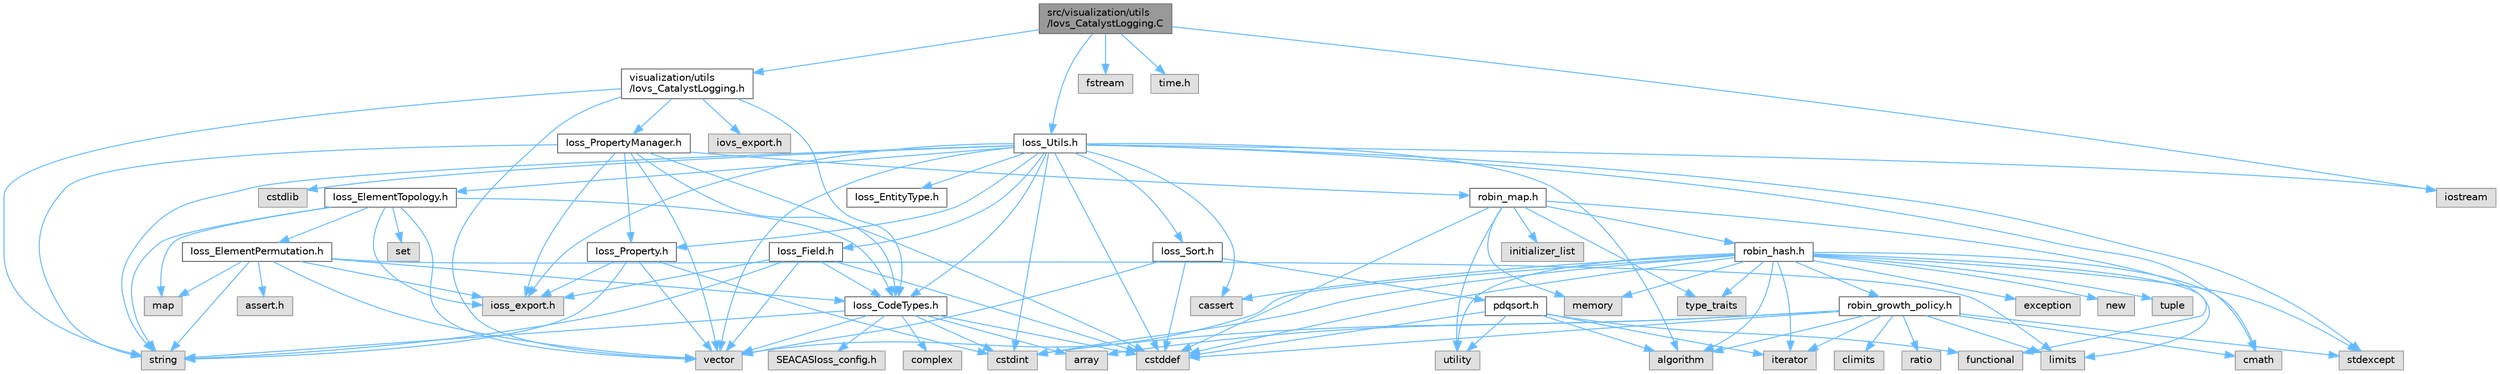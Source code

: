 digraph "src/visualization/utils/Iovs_CatalystLogging.C"
{
 // INTERACTIVE_SVG=YES
 // LATEX_PDF_SIZE
  bgcolor="transparent";
  edge [fontname=Helvetica,fontsize=10,labelfontname=Helvetica,labelfontsize=10];
  node [fontname=Helvetica,fontsize=10,shape=box,height=0.2,width=0.4];
  Node1 [id="Node000001",label="src/visualization/utils\l/Iovs_CatalystLogging.C",height=0.2,width=0.4,color="gray40", fillcolor="grey60", style="filled", fontcolor="black",tooltip=" "];
  Node1 -> Node2 [id="edge1_Node000001_Node000002",color="steelblue1",style="solid",tooltip=" "];
  Node2 [id="Node000002",label="Ioss_Utils.h",height=0.2,width=0.4,color="grey40", fillcolor="white", style="filled",URL="$Ioss__Utils_8h.html",tooltip=" "];
  Node2 -> Node3 [id="edge2_Node000002_Node000003",color="steelblue1",style="solid",tooltip=" "];
  Node3 [id="Node000003",label="ioss_export.h",height=0.2,width=0.4,color="grey60", fillcolor="#E0E0E0", style="filled",tooltip=" "];
  Node2 -> Node4 [id="edge3_Node000002_Node000004",color="steelblue1",style="solid",tooltip=" "];
  Node4 [id="Node000004",label="Ioss_CodeTypes.h",height=0.2,width=0.4,color="grey40", fillcolor="white", style="filled",URL="$Ioss__CodeTypes_8h.html",tooltip=" "];
  Node4 -> Node5 [id="edge4_Node000004_Node000005",color="steelblue1",style="solid",tooltip=" "];
  Node5 [id="Node000005",label="array",height=0.2,width=0.4,color="grey60", fillcolor="#E0E0E0", style="filled",tooltip=" "];
  Node4 -> Node6 [id="edge5_Node000004_Node000006",color="steelblue1",style="solid",tooltip=" "];
  Node6 [id="Node000006",label="cstddef",height=0.2,width=0.4,color="grey60", fillcolor="#E0E0E0", style="filled",tooltip=" "];
  Node4 -> Node7 [id="edge6_Node000004_Node000007",color="steelblue1",style="solid",tooltip=" "];
  Node7 [id="Node000007",label="cstdint",height=0.2,width=0.4,color="grey60", fillcolor="#E0E0E0", style="filled",tooltip=" "];
  Node4 -> Node8 [id="edge7_Node000004_Node000008",color="steelblue1",style="solid",tooltip=" "];
  Node8 [id="Node000008",label="string",height=0.2,width=0.4,color="grey60", fillcolor="#E0E0E0", style="filled",tooltip=" "];
  Node4 -> Node9 [id="edge8_Node000004_Node000009",color="steelblue1",style="solid",tooltip=" "];
  Node9 [id="Node000009",label="vector",height=0.2,width=0.4,color="grey60", fillcolor="#E0E0E0", style="filled",tooltip=" "];
  Node4 -> Node10 [id="edge9_Node000004_Node000010",color="steelblue1",style="solid",tooltip=" "];
  Node10 [id="Node000010",label="SEACASIoss_config.h",height=0.2,width=0.4,color="grey60", fillcolor="#E0E0E0", style="filled",tooltip=" "];
  Node4 -> Node11 [id="edge10_Node000004_Node000011",color="steelblue1",style="solid",tooltip=" "];
  Node11 [id="Node000011",label="complex",height=0.2,width=0.4,color="grey60", fillcolor="#E0E0E0", style="filled",tooltip=" "];
  Node2 -> Node12 [id="edge11_Node000002_Node000012",color="steelblue1",style="solid",tooltip=" "];
  Node12 [id="Node000012",label="Ioss_ElementTopology.h",height=0.2,width=0.4,color="grey40", fillcolor="white", style="filled",URL="$Ioss__ElementTopology_8h.html",tooltip=" "];
  Node12 -> Node3 [id="edge12_Node000012_Node000003",color="steelblue1",style="solid",tooltip=" "];
  Node12 -> Node4 [id="edge13_Node000012_Node000004",color="steelblue1",style="solid",tooltip=" "];
  Node12 -> Node13 [id="edge14_Node000012_Node000013",color="steelblue1",style="solid",tooltip=" "];
  Node13 [id="Node000013",label="Ioss_ElementPermutation.h",height=0.2,width=0.4,color="grey40", fillcolor="white", style="filled",URL="$Ioss__ElementPermutation_8h.html",tooltip=" "];
  Node13 -> Node3 [id="edge15_Node000013_Node000003",color="steelblue1",style="solid",tooltip=" "];
  Node13 -> Node4 [id="edge16_Node000013_Node000004",color="steelblue1",style="solid",tooltip=" "];
  Node13 -> Node14 [id="edge17_Node000013_Node000014",color="steelblue1",style="solid",tooltip=" "];
  Node14 [id="Node000014",label="assert.h",height=0.2,width=0.4,color="grey60", fillcolor="#E0E0E0", style="filled",tooltip=" "];
  Node13 -> Node15 [id="edge18_Node000013_Node000015",color="steelblue1",style="solid",tooltip=" "];
  Node15 [id="Node000015",label="limits",height=0.2,width=0.4,color="grey60", fillcolor="#E0E0E0", style="filled",tooltip=" "];
  Node13 -> Node16 [id="edge19_Node000013_Node000016",color="steelblue1",style="solid",tooltip=" "];
  Node16 [id="Node000016",label="map",height=0.2,width=0.4,color="grey60", fillcolor="#E0E0E0", style="filled",tooltip=" "];
  Node13 -> Node8 [id="edge20_Node000013_Node000008",color="steelblue1",style="solid",tooltip=" "];
  Node13 -> Node9 [id="edge21_Node000013_Node000009",color="steelblue1",style="solid",tooltip=" "];
  Node12 -> Node16 [id="edge22_Node000012_Node000016",color="steelblue1",style="solid",tooltip=" "];
  Node12 -> Node17 [id="edge23_Node000012_Node000017",color="steelblue1",style="solid",tooltip=" "];
  Node17 [id="Node000017",label="set",height=0.2,width=0.4,color="grey60", fillcolor="#E0E0E0", style="filled",tooltip=" "];
  Node12 -> Node8 [id="edge24_Node000012_Node000008",color="steelblue1",style="solid",tooltip=" "];
  Node12 -> Node9 [id="edge25_Node000012_Node000009",color="steelblue1",style="solid",tooltip=" "];
  Node2 -> Node18 [id="edge26_Node000002_Node000018",color="steelblue1",style="solid",tooltip=" "];
  Node18 [id="Node000018",label="Ioss_EntityType.h",height=0.2,width=0.4,color="grey40", fillcolor="white", style="filled",URL="$Ioss__EntityType_8h.html",tooltip=" "];
  Node2 -> Node19 [id="edge27_Node000002_Node000019",color="steelblue1",style="solid",tooltip=" "];
  Node19 [id="Node000019",label="Ioss_Field.h",height=0.2,width=0.4,color="grey40", fillcolor="white", style="filled",URL="$Ioss__Field_8h.html",tooltip=" "];
  Node19 -> Node3 [id="edge28_Node000019_Node000003",color="steelblue1",style="solid",tooltip=" "];
  Node19 -> Node4 [id="edge29_Node000019_Node000004",color="steelblue1",style="solid",tooltip=" "];
  Node19 -> Node6 [id="edge30_Node000019_Node000006",color="steelblue1",style="solid",tooltip=" "];
  Node19 -> Node8 [id="edge31_Node000019_Node000008",color="steelblue1",style="solid",tooltip=" "];
  Node19 -> Node9 [id="edge32_Node000019_Node000009",color="steelblue1",style="solid",tooltip=" "];
  Node2 -> Node20 [id="edge33_Node000002_Node000020",color="steelblue1",style="solid",tooltip=" "];
  Node20 [id="Node000020",label="Ioss_Property.h",height=0.2,width=0.4,color="grey40", fillcolor="white", style="filled",URL="$Ioss__Property_8h.html",tooltip=" "];
  Node20 -> Node3 [id="edge34_Node000020_Node000003",color="steelblue1",style="solid",tooltip=" "];
  Node20 -> Node7 [id="edge35_Node000020_Node000007",color="steelblue1",style="solid",tooltip=" "];
  Node20 -> Node8 [id="edge36_Node000020_Node000008",color="steelblue1",style="solid",tooltip=" "];
  Node20 -> Node9 [id="edge37_Node000020_Node000009",color="steelblue1",style="solid",tooltip=" "];
  Node2 -> Node21 [id="edge38_Node000002_Node000021",color="steelblue1",style="solid",tooltip=" "];
  Node21 [id="Node000021",label="Ioss_Sort.h",height=0.2,width=0.4,color="grey40", fillcolor="white", style="filled",URL="$Ioss__Sort_8h.html",tooltip=" "];
  Node21 -> Node22 [id="edge39_Node000021_Node000022",color="steelblue1",style="solid",tooltip=" "];
  Node22 [id="Node000022",label="pdqsort.h",height=0.2,width=0.4,color="grey40", fillcolor="white", style="filled",URL="$pdqsort_8h.html",tooltip=" "];
  Node22 -> Node23 [id="edge40_Node000022_Node000023",color="steelblue1",style="solid",tooltip=" "];
  Node23 [id="Node000023",label="algorithm",height=0.2,width=0.4,color="grey60", fillcolor="#E0E0E0", style="filled",tooltip=" "];
  Node22 -> Node6 [id="edge41_Node000022_Node000006",color="steelblue1",style="solid",tooltip=" "];
  Node22 -> Node24 [id="edge42_Node000022_Node000024",color="steelblue1",style="solid",tooltip=" "];
  Node24 [id="Node000024",label="functional",height=0.2,width=0.4,color="grey60", fillcolor="#E0E0E0", style="filled",tooltip=" "];
  Node22 -> Node25 [id="edge43_Node000022_Node000025",color="steelblue1",style="solid",tooltip=" "];
  Node25 [id="Node000025",label="iterator",height=0.2,width=0.4,color="grey60", fillcolor="#E0E0E0", style="filled",tooltip=" "];
  Node22 -> Node26 [id="edge44_Node000022_Node000026",color="steelblue1",style="solid",tooltip=" "];
  Node26 [id="Node000026",label="utility",height=0.2,width=0.4,color="grey60", fillcolor="#E0E0E0", style="filled",tooltip=" "];
  Node21 -> Node6 [id="edge45_Node000021_Node000006",color="steelblue1",style="solid",tooltip=" "];
  Node21 -> Node9 [id="edge46_Node000021_Node000009",color="steelblue1",style="solid",tooltip=" "];
  Node2 -> Node23 [id="edge47_Node000002_Node000023",color="steelblue1",style="solid",tooltip=" "];
  Node2 -> Node27 [id="edge48_Node000002_Node000027",color="steelblue1",style="solid",tooltip=" "];
  Node27 [id="Node000027",label="cassert",height=0.2,width=0.4,color="grey60", fillcolor="#E0E0E0", style="filled",tooltip=" "];
  Node2 -> Node28 [id="edge49_Node000002_Node000028",color="steelblue1",style="solid",tooltip=" "];
  Node28 [id="Node000028",label="cmath",height=0.2,width=0.4,color="grey60", fillcolor="#E0E0E0", style="filled",tooltip=" "];
  Node2 -> Node6 [id="edge50_Node000002_Node000006",color="steelblue1",style="solid",tooltip=" "];
  Node2 -> Node7 [id="edge51_Node000002_Node000007",color="steelblue1",style="solid",tooltip=" "];
  Node2 -> Node29 [id="edge52_Node000002_Node000029",color="steelblue1",style="solid",tooltip=" "];
  Node29 [id="Node000029",label="cstdlib",height=0.2,width=0.4,color="grey60", fillcolor="#E0E0E0", style="filled",tooltip=" "];
  Node2 -> Node30 [id="edge53_Node000002_Node000030",color="steelblue1",style="solid",tooltip=" "];
  Node30 [id="Node000030",label="iostream",height=0.2,width=0.4,color="grey60", fillcolor="#E0E0E0", style="filled",tooltip=" "];
  Node2 -> Node31 [id="edge54_Node000002_Node000031",color="steelblue1",style="solid",tooltip=" "];
  Node31 [id="Node000031",label="stdexcept",height=0.2,width=0.4,color="grey60", fillcolor="#E0E0E0", style="filled",tooltip=" "];
  Node2 -> Node8 [id="edge55_Node000002_Node000008",color="steelblue1",style="solid",tooltip=" "];
  Node2 -> Node9 [id="edge56_Node000002_Node000009",color="steelblue1",style="solid",tooltip=" "];
  Node1 -> Node32 [id="edge57_Node000001_Node000032",color="steelblue1",style="solid",tooltip=" "];
  Node32 [id="Node000032",label="fstream",height=0.2,width=0.4,color="grey60", fillcolor="#E0E0E0", style="filled",tooltip=" "];
  Node1 -> Node30 [id="edge58_Node000001_Node000030",color="steelblue1",style="solid",tooltip=" "];
  Node1 -> Node33 [id="edge59_Node000001_Node000033",color="steelblue1",style="solid",tooltip=" "];
  Node33 [id="Node000033",label="time.h",height=0.2,width=0.4,color="grey60", fillcolor="#E0E0E0", style="filled",tooltip=" "];
  Node1 -> Node34 [id="edge60_Node000001_Node000034",color="steelblue1",style="solid",tooltip=" "];
  Node34 [id="Node000034",label="visualization/utils\l/Iovs_CatalystLogging.h",height=0.2,width=0.4,color="grey40", fillcolor="white", style="filled",URL="$Iovs__CatalystLogging_8h.html",tooltip=" "];
  Node34 -> Node35 [id="edge61_Node000034_Node000035",color="steelblue1",style="solid",tooltip=" "];
  Node35 [id="Node000035",label="iovs_export.h",height=0.2,width=0.4,color="grey60", fillcolor="#E0E0E0", style="filled",tooltip=" "];
  Node34 -> Node4 [id="edge62_Node000034_Node000004",color="steelblue1",style="solid",tooltip=" "];
  Node34 -> Node36 [id="edge63_Node000034_Node000036",color="steelblue1",style="solid",tooltip=" "];
  Node36 [id="Node000036",label="Ioss_PropertyManager.h",height=0.2,width=0.4,color="grey40", fillcolor="white", style="filled",URL="$Ioss__PropertyManager_8h.html",tooltip=" "];
  Node36 -> Node3 [id="edge64_Node000036_Node000003",color="steelblue1",style="solid",tooltip=" "];
  Node36 -> Node4 [id="edge65_Node000036_Node000004",color="steelblue1",style="solid",tooltip=" "];
  Node36 -> Node20 [id="edge66_Node000036_Node000020",color="steelblue1",style="solid",tooltip=" "];
  Node36 -> Node6 [id="edge67_Node000036_Node000006",color="steelblue1",style="solid",tooltip=" "];
  Node36 -> Node8 [id="edge68_Node000036_Node000008",color="steelblue1",style="solid",tooltip=" "];
  Node36 -> Node9 [id="edge69_Node000036_Node000009",color="steelblue1",style="solid",tooltip=" "];
  Node36 -> Node37 [id="edge70_Node000036_Node000037",color="steelblue1",style="solid",tooltip=" "];
  Node37 [id="Node000037",label="robin_map.h",height=0.2,width=0.4,color="grey40", fillcolor="white", style="filled",URL="$robin__map_8h.html",tooltip=" "];
  Node37 -> Node6 [id="edge71_Node000037_Node000006",color="steelblue1",style="solid",tooltip=" "];
  Node37 -> Node24 [id="edge72_Node000037_Node000024",color="steelblue1",style="solid",tooltip=" "];
  Node37 -> Node38 [id="edge73_Node000037_Node000038",color="steelblue1",style="solid",tooltip=" "];
  Node38 [id="Node000038",label="initializer_list",height=0.2,width=0.4,color="grey60", fillcolor="#E0E0E0", style="filled",tooltip=" "];
  Node37 -> Node39 [id="edge74_Node000037_Node000039",color="steelblue1",style="solid",tooltip=" "];
  Node39 [id="Node000039",label="memory",height=0.2,width=0.4,color="grey60", fillcolor="#E0E0E0", style="filled",tooltip=" "];
  Node37 -> Node40 [id="edge75_Node000037_Node000040",color="steelblue1",style="solid",tooltip=" "];
  Node40 [id="Node000040",label="type_traits",height=0.2,width=0.4,color="grey60", fillcolor="#E0E0E0", style="filled",tooltip=" "];
  Node37 -> Node26 [id="edge76_Node000037_Node000026",color="steelblue1",style="solid",tooltip=" "];
  Node37 -> Node41 [id="edge77_Node000037_Node000041",color="steelblue1",style="solid",tooltip=" "];
  Node41 [id="Node000041",label="robin_hash.h",height=0.2,width=0.4,color="grey40", fillcolor="white", style="filled",URL="$robin__hash_8h.html",tooltip=" "];
  Node41 -> Node23 [id="edge78_Node000041_Node000023",color="steelblue1",style="solid",tooltip=" "];
  Node41 -> Node27 [id="edge79_Node000041_Node000027",color="steelblue1",style="solid",tooltip=" "];
  Node41 -> Node28 [id="edge80_Node000041_Node000028",color="steelblue1",style="solid",tooltip=" "];
  Node41 -> Node6 [id="edge81_Node000041_Node000006",color="steelblue1",style="solid",tooltip=" "];
  Node41 -> Node7 [id="edge82_Node000041_Node000007",color="steelblue1",style="solid",tooltip=" "];
  Node41 -> Node42 [id="edge83_Node000041_Node000042",color="steelblue1",style="solid",tooltip=" "];
  Node42 [id="Node000042",label="exception",height=0.2,width=0.4,color="grey60", fillcolor="#E0E0E0", style="filled",tooltip=" "];
  Node41 -> Node25 [id="edge84_Node000041_Node000025",color="steelblue1",style="solid",tooltip=" "];
  Node41 -> Node15 [id="edge85_Node000041_Node000015",color="steelblue1",style="solid",tooltip=" "];
  Node41 -> Node39 [id="edge86_Node000041_Node000039",color="steelblue1",style="solid",tooltip=" "];
  Node41 -> Node43 [id="edge87_Node000041_Node000043",color="steelblue1",style="solid",tooltip=" "];
  Node43 [id="Node000043",label="new",height=0.2,width=0.4,color="grey60", fillcolor="#E0E0E0", style="filled",tooltip=" "];
  Node41 -> Node31 [id="edge88_Node000041_Node000031",color="steelblue1",style="solid",tooltip=" "];
  Node41 -> Node44 [id="edge89_Node000041_Node000044",color="steelblue1",style="solid",tooltip=" "];
  Node44 [id="Node000044",label="tuple",height=0.2,width=0.4,color="grey60", fillcolor="#E0E0E0", style="filled",tooltip=" "];
  Node41 -> Node40 [id="edge90_Node000041_Node000040",color="steelblue1",style="solid",tooltip=" "];
  Node41 -> Node26 [id="edge91_Node000041_Node000026",color="steelblue1",style="solid",tooltip=" "];
  Node41 -> Node9 [id="edge92_Node000041_Node000009",color="steelblue1",style="solid",tooltip=" "];
  Node41 -> Node45 [id="edge93_Node000041_Node000045",color="steelblue1",style="solid",tooltip=" "];
  Node45 [id="Node000045",label="robin_growth_policy.h",height=0.2,width=0.4,color="grey40", fillcolor="white", style="filled",URL="$robin__growth__policy_8h.html",tooltip=" "];
  Node45 -> Node23 [id="edge94_Node000045_Node000023",color="steelblue1",style="solid",tooltip=" "];
  Node45 -> Node5 [id="edge95_Node000045_Node000005",color="steelblue1",style="solid",tooltip=" "];
  Node45 -> Node46 [id="edge96_Node000045_Node000046",color="steelblue1",style="solid",tooltip=" "];
  Node46 [id="Node000046",label="climits",height=0.2,width=0.4,color="grey60", fillcolor="#E0E0E0", style="filled",tooltip=" "];
  Node45 -> Node28 [id="edge97_Node000045_Node000028",color="steelblue1",style="solid",tooltip=" "];
  Node45 -> Node6 [id="edge98_Node000045_Node000006",color="steelblue1",style="solid",tooltip=" "];
  Node45 -> Node7 [id="edge99_Node000045_Node000007",color="steelblue1",style="solid",tooltip=" "];
  Node45 -> Node25 [id="edge100_Node000045_Node000025",color="steelblue1",style="solid",tooltip=" "];
  Node45 -> Node15 [id="edge101_Node000045_Node000015",color="steelblue1",style="solid",tooltip=" "];
  Node45 -> Node47 [id="edge102_Node000045_Node000047",color="steelblue1",style="solid",tooltip=" "];
  Node47 [id="Node000047",label="ratio",height=0.2,width=0.4,color="grey60", fillcolor="#E0E0E0", style="filled",tooltip=" "];
  Node45 -> Node31 [id="edge103_Node000045_Node000031",color="steelblue1",style="solid",tooltip=" "];
  Node34 -> Node8 [id="edge104_Node000034_Node000008",color="steelblue1",style="solid",tooltip=" "];
  Node34 -> Node9 [id="edge105_Node000034_Node000009",color="steelblue1",style="solid",tooltip=" "];
}
